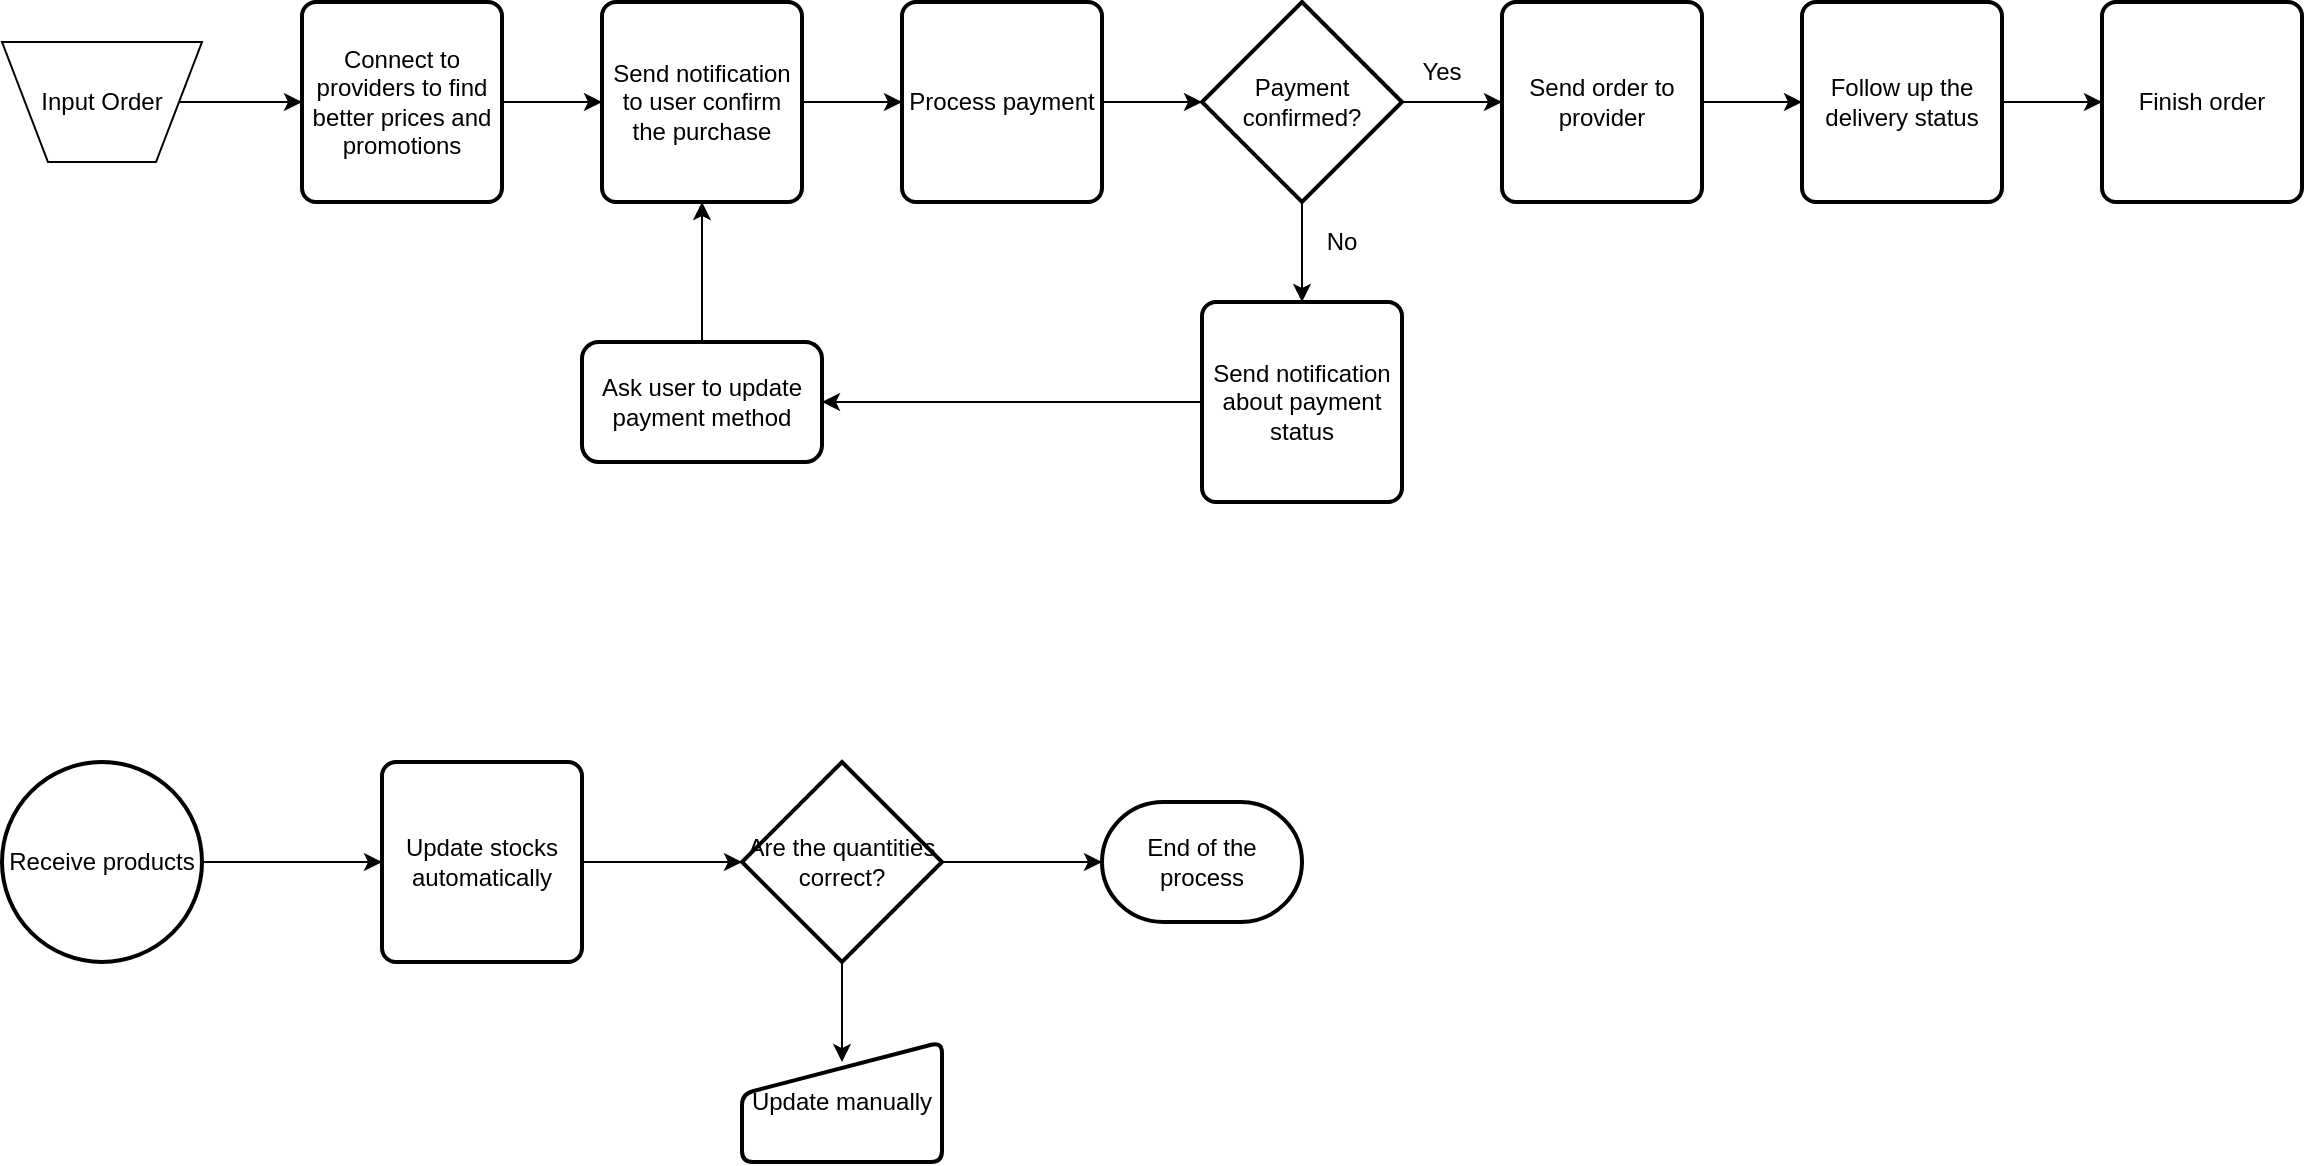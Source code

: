 <mxfile version="23.1.0" type="github">
  <diagram id="C5RBs43oDa-KdzZeNtuy" name="Page-1">
    <mxGraphModel dx="1434" dy="738" grid="1" gridSize="10" guides="1" tooltips="1" connect="1" arrows="1" fold="1" page="1" pageScale="1" pageWidth="1390" pageHeight="980" math="0" shadow="0">
      <root>
        <mxCell id="WIyWlLk6GJQsqaUBKTNV-0" />
        <mxCell id="WIyWlLk6GJQsqaUBKTNV-1" parent="WIyWlLk6GJQsqaUBKTNV-0" />
        <mxCell id="ADYXReCiLZOSGAEErF9N-6" style="edgeStyle=orthogonalEdgeStyle;rounded=0;orthogonalLoop=1;jettySize=auto;html=1;exitX=1;exitY=0.5;exitDx=0;exitDy=0;entryX=0;entryY=0.5;entryDx=0;entryDy=0;" edge="1" parent="WIyWlLk6GJQsqaUBKTNV-1" source="ADYXReCiLZOSGAEErF9N-1" target="ADYXReCiLZOSGAEErF9N-2">
          <mxGeometry relative="1" as="geometry" />
        </mxCell>
        <mxCell id="ADYXReCiLZOSGAEErF9N-1" value="Input Order" style="verticalLabelPosition=middle;verticalAlign=middle;html=1;shape=trapezoid;perimeter=trapezoidPerimeter;whiteSpace=wrap;size=0.23;arcSize=10;flipV=1;labelPosition=center;align=center;" vertex="1" parent="WIyWlLk6GJQsqaUBKTNV-1">
          <mxGeometry x="40" y="40" width="100" height="60" as="geometry" />
        </mxCell>
        <mxCell id="ADYXReCiLZOSGAEErF9N-7" style="edgeStyle=orthogonalEdgeStyle;rounded=0;orthogonalLoop=1;jettySize=auto;html=1;exitX=1;exitY=0.5;exitDx=0;exitDy=0;entryX=0;entryY=0.5;entryDx=0;entryDy=0;" edge="1" parent="WIyWlLk6GJQsqaUBKTNV-1" source="ADYXReCiLZOSGAEErF9N-2" target="ADYXReCiLZOSGAEErF9N-4">
          <mxGeometry relative="1" as="geometry" />
        </mxCell>
        <mxCell id="ADYXReCiLZOSGAEErF9N-2" value="Connect to providers to find better prices and promotions" style="rounded=1;whiteSpace=wrap;html=1;absoluteArcSize=1;arcSize=14;strokeWidth=2;" vertex="1" parent="WIyWlLk6GJQsqaUBKTNV-1">
          <mxGeometry x="190" y="20" width="100" height="100" as="geometry" />
        </mxCell>
        <mxCell id="ADYXReCiLZOSGAEErF9N-3" value="Process payment" style="rounded=1;whiteSpace=wrap;html=1;absoluteArcSize=1;arcSize=14;strokeWidth=2;" vertex="1" parent="WIyWlLk6GJQsqaUBKTNV-1">
          <mxGeometry x="490" y="20" width="100" height="100" as="geometry" />
        </mxCell>
        <mxCell id="ADYXReCiLZOSGAEErF9N-8" style="edgeStyle=orthogonalEdgeStyle;rounded=0;orthogonalLoop=1;jettySize=auto;html=1;exitX=1;exitY=0.5;exitDx=0;exitDy=0;entryX=0;entryY=0.5;entryDx=0;entryDy=0;" edge="1" parent="WIyWlLk6GJQsqaUBKTNV-1" source="ADYXReCiLZOSGAEErF9N-4" target="ADYXReCiLZOSGAEErF9N-3">
          <mxGeometry relative="1" as="geometry" />
        </mxCell>
        <mxCell id="ADYXReCiLZOSGAEErF9N-4" value="Send notification to user confirm the purchase" style="rounded=1;whiteSpace=wrap;html=1;absoluteArcSize=1;arcSize=14;strokeWidth=2;" vertex="1" parent="WIyWlLk6GJQsqaUBKTNV-1">
          <mxGeometry x="340" y="20" width="100" height="100" as="geometry" />
        </mxCell>
        <mxCell id="ADYXReCiLZOSGAEErF9N-14" style="edgeStyle=orthogonalEdgeStyle;rounded=0;orthogonalLoop=1;jettySize=auto;html=1;exitX=0.5;exitY=1;exitDx=0;exitDy=0;exitPerimeter=0;entryX=0.5;entryY=0;entryDx=0;entryDy=0;" edge="1" parent="WIyWlLk6GJQsqaUBKTNV-1" source="ADYXReCiLZOSGAEErF9N-5" target="ADYXReCiLZOSGAEErF9N-10">
          <mxGeometry relative="1" as="geometry" />
        </mxCell>
        <mxCell id="ADYXReCiLZOSGAEErF9N-18" style="edgeStyle=orthogonalEdgeStyle;rounded=0;orthogonalLoop=1;jettySize=auto;html=1;exitX=1;exitY=0.5;exitDx=0;exitDy=0;exitPerimeter=0;" edge="1" parent="WIyWlLk6GJQsqaUBKTNV-1" source="ADYXReCiLZOSGAEErF9N-5" target="ADYXReCiLZOSGAEErF9N-17">
          <mxGeometry relative="1" as="geometry" />
        </mxCell>
        <mxCell id="ADYXReCiLZOSGAEErF9N-5" value="Payment confirmed?" style="strokeWidth=2;html=1;shape=mxgraph.flowchart.decision;whiteSpace=wrap;" vertex="1" parent="WIyWlLk6GJQsqaUBKTNV-1">
          <mxGeometry x="640" y="20" width="100" height="100" as="geometry" />
        </mxCell>
        <mxCell id="ADYXReCiLZOSGAEErF9N-9" style="edgeStyle=orthogonalEdgeStyle;rounded=0;orthogonalLoop=1;jettySize=auto;html=1;exitX=1;exitY=0.5;exitDx=0;exitDy=0;entryX=0;entryY=0.5;entryDx=0;entryDy=0;entryPerimeter=0;" edge="1" parent="WIyWlLk6GJQsqaUBKTNV-1" source="ADYXReCiLZOSGAEErF9N-3" target="ADYXReCiLZOSGAEErF9N-5">
          <mxGeometry relative="1" as="geometry" />
        </mxCell>
        <mxCell id="ADYXReCiLZOSGAEErF9N-12" value="" style="edgeStyle=orthogonalEdgeStyle;rounded=0;orthogonalLoop=1;jettySize=auto;html=1;" edge="1" parent="WIyWlLk6GJQsqaUBKTNV-1" source="ADYXReCiLZOSGAEErF9N-10" target="ADYXReCiLZOSGAEErF9N-11">
          <mxGeometry relative="1" as="geometry" />
        </mxCell>
        <mxCell id="ADYXReCiLZOSGAEErF9N-10" value="Send notification about payment status" style="rounded=1;whiteSpace=wrap;html=1;absoluteArcSize=1;arcSize=14;strokeWidth=2;" vertex="1" parent="WIyWlLk6GJQsqaUBKTNV-1">
          <mxGeometry x="640" y="170" width="100" height="100" as="geometry" />
        </mxCell>
        <mxCell id="ADYXReCiLZOSGAEErF9N-13" style="edgeStyle=orthogonalEdgeStyle;rounded=0;orthogonalLoop=1;jettySize=auto;html=1;exitX=0.5;exitY=0;exitDx=0;exitDy=0;entryX=0.5;entryY=1;entryDx=0;entryDy=0;" edge="1" parent="WIyWlLk6GJQsqaUBKTNV-1" source="ADYXReCiLZOSGAEErF9N-11" target="ADYXReCiLZOSGAEErF9N-4">
          <mxGeometry relative="1" as="geometry" />
        </mxCell>
        <mxCell id="ADYXReCiLZOSGAEErF9N-11" value="Ask user to update payment method" style="whiteSpace=wrap;html=1;rounded=1;arcSize=14;strokeWidth=2;" vertex="1" parent="WIyWlLk6GJQsqaUBKTNV-1">
          <mxGeometry x="330" y="190" width="120" height="60" as="geometry" />
        </mxCell>
        <mxCell id="ADYXReCiLZOSGAEErF9N-15" value="No" style="text;html=1;strokeColor=none;fillColor=none;align=center;verticalAlign=middle;whiteSpace=wrap;rounded=0;" vertex="1" parent="WIyWlLk6GJQsqaUBKTNV-1">
          <mxGeometry x="680" y="125" width="60" height="30" as="geometry" />
        </mxCell>
        <mxCell id="ADYXReCiLZOSGAEErF9N-16" value="Yes" style="text;html=1;strokeColor=none;fillColor=none;align=center;verticalAlign=middle;whiteSpace=wrap;rounded=0;" vertex="1" parent="WIyWlLk6GJQsqaUBKTNV-1">
          <mxGeometry x="730" y="40" width="60" height="30" as="geometry" />
        </mxCell>
        <mxCell id="ADYXReCiLZOSGAEErF9N-19" style="edgeStyle=orthogonalEdgeStyle;rounded=0;orthogonalLoop=1;jettySize=auto;html=1;exitX=1;exitY=0.5;exitDx=0;exitDy=0;" edge="1" parent="WIyWlLk6GJQsqaUBKTNV-1" source="ADYXReCiLZOSGAEErF9N-17">
          <mxGeometry relative="1" as="geometry">
            <mxPoint x="940" y="70" as="targetPoint" />
          </mxGeometry>
        </mxCell>
        <mxCell id="ADYXReCiLZOSGAEErF9N-17" value="Send order to provider" style="rounded=1;whiteSpace=wrap;html=1;absoluteArcSize=1;arcSize=14;strokeWidth=2;" vertex="1" parent="WIyWlLk6GJQsqaUBKTNV-1">
          <mxGeometry x="790" y="20" width="100" height="100" as="geometry" />
        </mxCell>
        <mxCell id="ADYXReCiLZOSGAEErF9N-22" style="edgeStyle=orthogonalEdgeStyle;rounded=0;orthogonalLoop=1;jettySize=auto;html=1;exitX=1;exitY=0.5;exitDx=0;exitDy=0;entryX=0;entryY=0.5;entryDx=0;entryDy=0;" edge="1" parent="WIyWlLk6GJQsqaUBKTNV-1" source="ADYXReCiLZOSGAEErF9N-20" target="ADYXReCiLZOSGAEErF9N-21">
          <mxGeometry relative="1" as="geometry" />
        </mxCell>
        <mxCell id="ADYXReCiLZOSGAEErF9N-20" value="Follow up the delivery status" style="rounded=1;whiteSpace=wrap;html=1;absoluteArcSize=1;arcSize=14;strokeWidth=2;" vertex="1" parent="WIyWlLk6GJQsqaUBKTNV-1">
          <mxGeometry x="940" y="20" width="100" height="100" as="geometry" />
        </mxCell>
        <mxCell id="ADYXReCiLZOSGAEErF9N-21" value="Finish order" style="rounded=1;whiteSpace=wrap;html=1;absoluteArcSize=1;arcSize=14;strokeWidth=2;" vertex="1" parent="WIyWlLk6GJQsqaUBKTNV-1">
          <mxGeometry x="1090" y="20" width="100" height="100" as="geometry" />
        </mxCell>
        <mxCell id="ADYXReCiLZOSGAEErF9N-25" style="edgeStyle=orthogonalEdgeStyle;rounded=0;orthogonalLoop=1;jettySize=auto;html=1;exitX=1;exitY=0.5;exitDx=0;exitDy=0;exitPerimeter=0;" edge="1" parent="WIyWlLk6GJQsqaUBKTNV-1" source="ADYXReCiLZOSGAEErF9N-24">
          <mxGeometry relative="1" as="geometry">
            <mxPoint x="230" y="450" as="targetPoint" />
          </mxGeometry>
        </mxCell>
        <mxCell id="ADYXReCiLZOSGAEErF9N-24" value="Receive products" style="strokeWidth=2;html=1;shape=mxgraph.flowchart.start_2;whiteSpace=wrap;" vertex="1" parent="WIyWlLk6GJQsqaUBKTNV-1">
          <mxGeometry x="40" y="400" width="100" height="100" as="geometry" />
        </mxCell>
        <mxCell id="ADYXReCiLZOSGAEErF9N-27" style="edgeStyle=orthogonalEdgeStyle;rounded=0;orthogonalLoop=1;jettySize=auto;html=1;exitX=1;exitY=0.5;exitDx=0;exitDy=0;" edge="1" parent="WIyWlLk6GJQsqaUBKTNV-1" source="ADYXReCiLZOSGAEErF9N-26">
          <mxGeometry relative="1" as="geometry">
            <mxPoint x="410" y="450" as="targetPoint" />
          </mxGeometry>
        </mxCell>
        <mxCell id="ADYXReCiLZOSGAEErF9N-26" value="Update stocks automatically" style="rounded=1;whiteSpace=wrap;html=1;absoluteArcSize=1;arcSize=14;strokeWidth=2;" vertex="1" parent="WIyWlLk6GJQsqaUBKTNV-1">
          <mxGeometry x="230" y="400" width="100" height="100" as="geometry" />
        </mxCell>
        <mxCell id="ADYXReCiLZOSGAEErF9N-29" value="Are the quantities correct?" style="strokeWidth=2;html=1;shape=mxgraph.flowchart.decision;whiteSpace=wrap;" vertex="1" parent="WIyWlLk6GJQsqaUBKTNV-1">
          <mxGeometry x="410" y="400" width="100" height="100" as="geometry" />
        </mxCell>
        <mxCell id="ADYXReCiLZOSGAEErF9N-30" value="Update manually" style="html=1;strokeWidth=2;shape=manualInput;whiteSpace=wrap;rounded=1;size=26;arcSize=11;" vertex="1" parent="WIyWlLk6GJQsqaUBKTNV-1">
          <mxGeometry x="410" y="540" width="100" height="60" as="geometry" />
        </mxCell>
        <mxCell id="ADYXReCiLZOSGAEErF9N-31" style="edgeStyle=orthogonalEdgeStyle;rounded=0;orthogonalLoop=1;jettySize=auto;html=1;exitX=0.5;exitY=1;exitDx=0;exitDy=0;exitPerimeter=0;entryX=0.5;entryY=0.167;entryDx=0;entryDy=0;entryPerimeter=0;" edge="1" parent="WIyWlLk6GJQsqaUBKTNV-1" source="ADYXReCiLZOSGAEErF9N-29" target="ADYXReCiLZOSGAEErF9N-30">
          <mxGeometry relative="1" as="geometry" />
        </mxCell>
        <mxCell id="ADYXReCiLZOSGAEErF9N-32" value="End of the process" style="strokeWidth=2;html=1;shape=mxgraph.flowchart.terminator;whiteSpace=wrap;" vertex="1" parent="WIyWlLk6GJQsqaUBKTNV-1">
          <mxGeometry x="590" y="420" width="100" height="60" as="geometry" />
        </mxCell>
        <mxCell id="ADYXReCiLZOSGAEErF9N-33" style="edgeStyle=orthogonalEdgeStyle;rounded=0;orthogonalLoop=1;jettySize=auto;html=1;exitX=1;exitY=0.5;exitDx=0;exitDy=0;exitPerimeter=0;entryX=0;entryY=0.5;entryDx=0;entryDy=0;entryPerimeter=0;" edge="1" parent="WIyWlLk6GJQsqaUBKTNV-1" source="ADYXReCiLZOSGAEErF9N-29" target="ADYXReCiLZOSGAEErF9N-32">
          <mxGeometry relative="1" as="geometry" />
        </mxCell>
      </root>
    </mxGraphModel>
  </diagram>
</mxfile>
